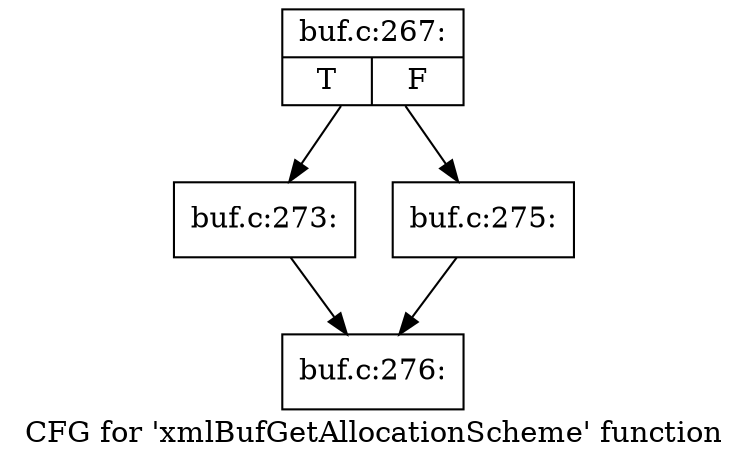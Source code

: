 digraph "CFG for 'xmlBufGetAllocationScheme' function" {
	label="CFG for 'xmlBufGetAllocationScheme' function";

	Node0x5566a40 [shape=record,label="{buf.c:267:|{<s0>T|<s1>F}}"];
	Node0x5566a40 -> Node0x5569d90;
	Node0x5566a40 -> Node0x5569de0;
	Node0x5569d90 [shape=record,label="{buf.c:273:}"];
	Node0x5569d90 -> Node0x5566b30;
	Node0x5569de0 [shape=record,label="{buf.c:275:}"];
	Node0x5569de0 -> Node0x5566b30;
	Node0x5566b30 [shape=record,label="{buf.c:276:}"];
}
